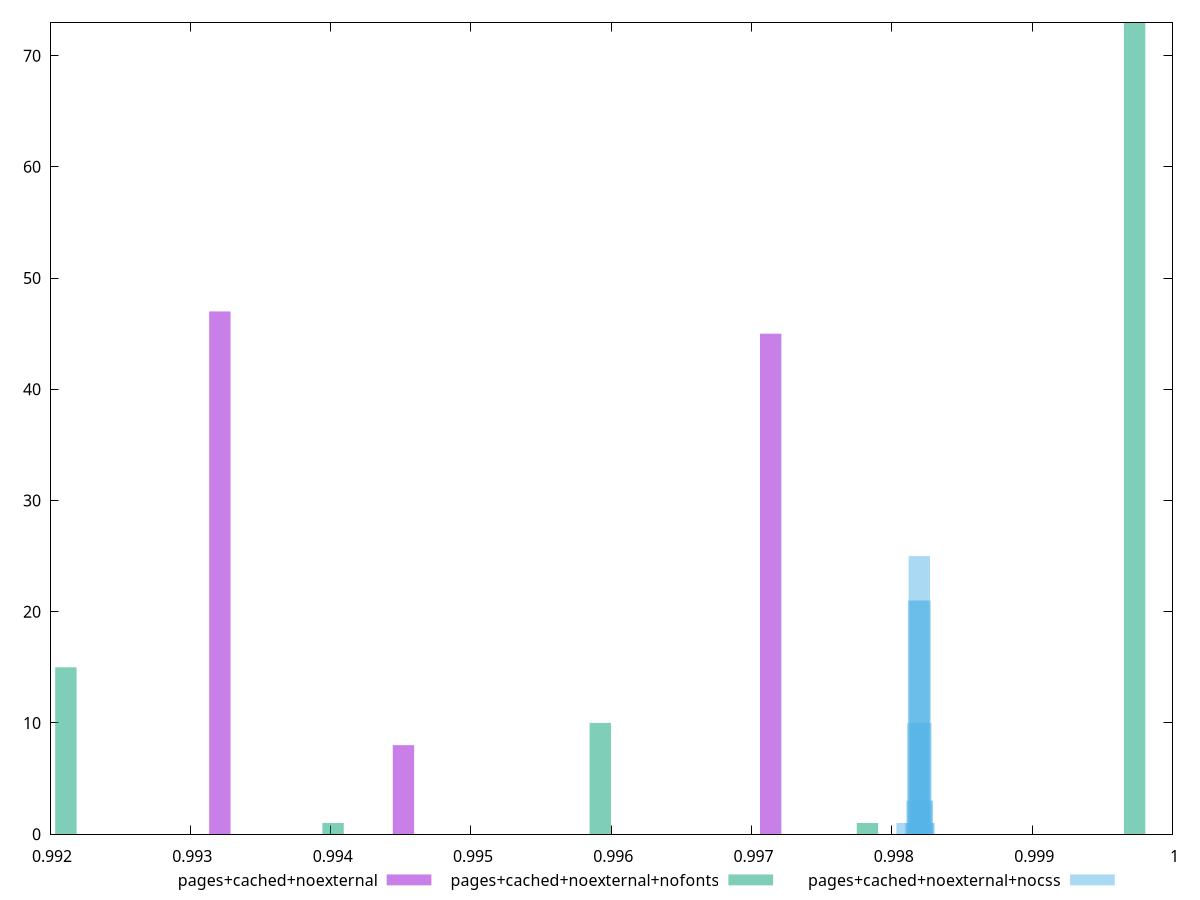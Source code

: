$_pagesCachedNoexternal <<EOF
0.993210557399875 47
0.994519135209361 8
0.997136290828333 45
EOF
$_pagesCachedNoexternalNofonts <<EOF
0.9997301795007101 73
0.9921131876568952 15
0.9959216835788026 10
0.9940174356178488 1
0.9978259315397563 1
EOF
$_pagesCachedNoexternalNocss <<EOF
0.9981957028225404 25
0.9981793279524995 3
0.9982011611125541 21
0.9982066194025677 10
0.9981902445325268 21
0.9982120776925814 3
0.9981847862425132 10
0.9982229942726086 1
0.998217535982595 3
0.9981684113724723 1
0.9981083701823223 1
0.9982284525626222 1
EOF
set key outside below
set terminal pngcairo
set output "report_00005_2020-11-02T22-26-11.212Z/first-cpu-idle/first-cpu-idle_pages+cached+noexternal_pages+cached+noexternal+nofonts_pages+cached+noexternal+nocss+hist.png"
set boxwidth 0.0001523398368762985
set style fill transparent solid 0.5 noborder
set yrange [0:73]
plot $_pagesCachedNoexternal title "pages+cached+noexternal" with boxes ,$_pagesCachedNoexternalNofonts title "pages+cached+noexternal+nofonts" with boxes ,$_pagesCachedNoexternalNocss title "pages+cached+noexternal+nocss" with boxes ,